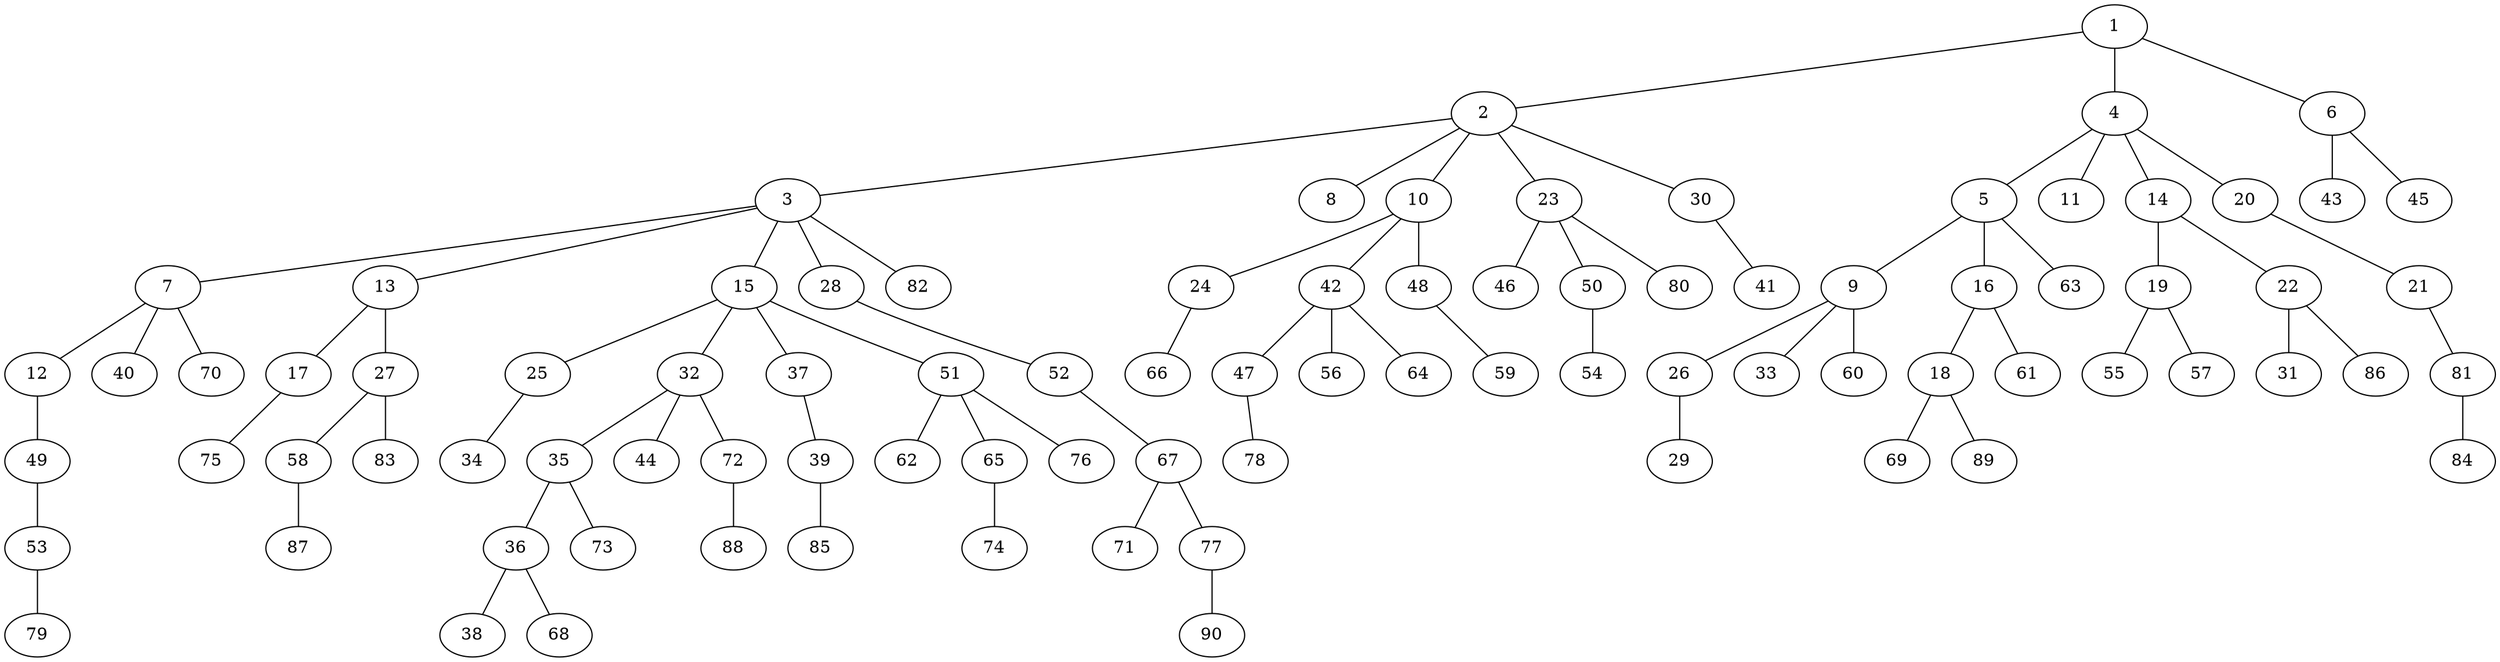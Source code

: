graph graphname {1--2
1--4
1--6
2--3
2--8
2--10
2--23
2--30
3--7
3--13
3--15
3--28
3--82
4--5
4--11
4--14
4--20
5--9
5--16
5--63
6--43
6--45
7--12
7--40
7--70
9--26
9--33
9--60
10--24
10--42
10--48
12--49
13--17
13--27
14--19
14--22
15--25
15--32
15--37
15--51
16--18
16--61
17--75
18--69
18--89
19--55
19--57
20--21
21--81
22--31
22--86
23--46
23--50
23--80
24--66
25--34
26--29
27--58
27--83
28--52
30--41
32--35
32--44
32--72
35--36
35--73
36--38
36--68
37--39
39--85
42--47
42--56
42--64
47--78
48--59
49--53
50--54
51--62
51--65
51--76
52--67
53--79
58--87
65--74
67--71
67--77
72--88
77--90
81--84
}